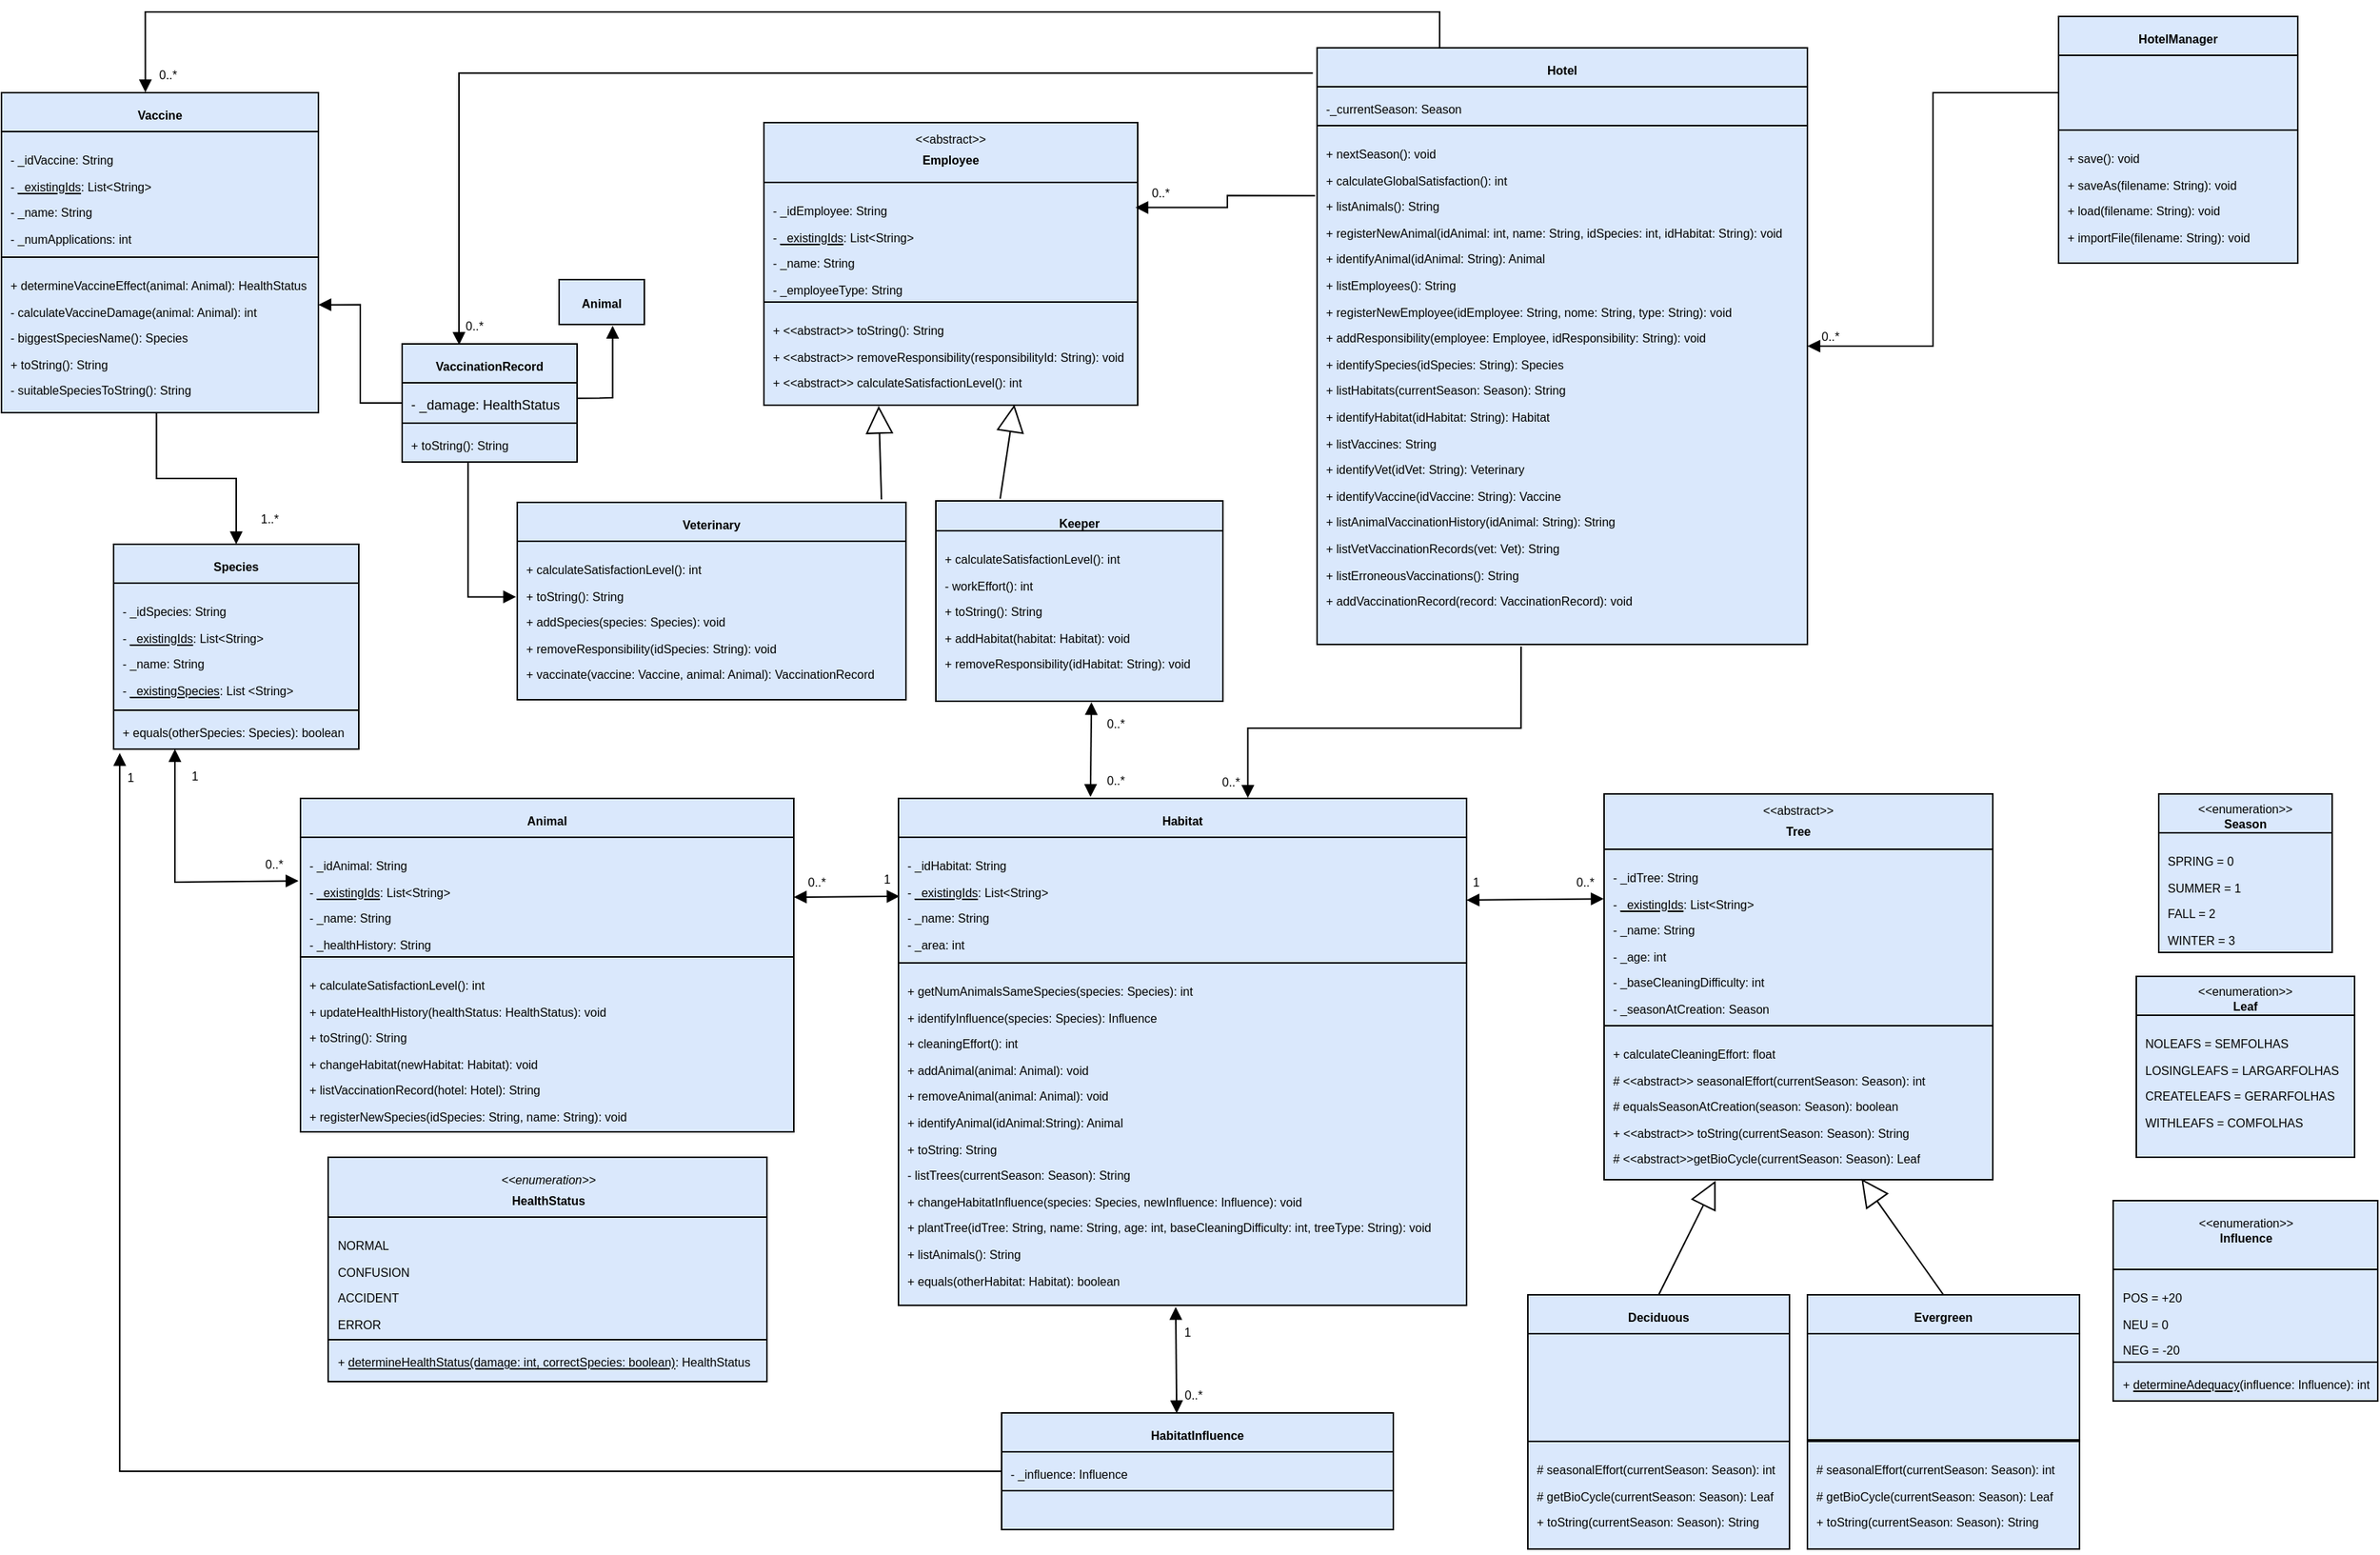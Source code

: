 <mxfile version="24.7.14">
  <diagram name="Página-1" id="v82OkqRPXLxD3jQSN9xI">
    <mxGraphModel dx="609" dy="860" grid="0" gridSize="10" guides="1" tooltips="1" connect="1" arrows="1" fold="1" page="1" pageScale="1" pageWidth="1654" pageHeight="1169" math="0" shadow="0">
      <root>
        <mxCell id="0" />
        <mxCell id="1" parent="0" />
        <mxCell id="BahSj1_r1cL9ZHhUsxGS-1" value="&lt;font style=&quot;font-size: 8px;&quot;&gt;Vaccine&lt;/font&gt;" style="swimlane;fontStyle=1;align=center;verticalAlign=top;childLayout=stackLayout;horizontal=1;startSize=26;horizontalStack=0;resizeParent=1;resizeParentMax=0;resizeLast=0;collapsible=1;marginBottom=0;whiteSpace=wrap;html=1;fillColor=#dae8fc;strokeColor=default;" vertex="1" parent="1">
          <mxGeometry x="30" y="90" width="212" height="214" as="geometry" />
        </mxCell>
        <mxCell id="BahSj1_r1cL9ZHhUsxGS-2" value="&lt;p style=&quot;font-size: 8px;&quot;&gt;&lt;font style=&quot;font-size: 8px;&quot;&gt;- _idVaccine: String&lt;/font&gt;&lt;/p&gt;&lt;p style=&quot;font-size: 8px;&quot;&gt;&lt;font style=&quot;font-size: 8px;&quot;&gt;- &lt;u&gt;_existingIds&lt;/u&gt;: List&amp;lt;String&amp;gt;&lt;/font&gt;&lt;/p&gt;&lt;p style=&quot;font-size: 8px;&quot;&gt;&lt;font style=&quot;font-size: 8px;&quot;&gt;- _name: String&lt;/font&gt;&lt;/p&gt;&lt;p style=&quot;font-size: 8px;&quot;&gt;&lt;font style=&quot;font-size: 8px;&quot;&gt;- _numApplications: int&lt;/font&gt;&lt;/p&gt;" style="text;strokeColor=default;fillColor=#dae8fc;align=left;verticalAlign=top;spacingLeft=4;spacingRight=4;overflow=hidden;rotatable=0;points=[[0,0.5],[1,0.5]];portConstraint=eastwest;whiteSpace=wrap;html=1;" vertex="1" parent="BahSj1_r1cL9ZHhUsxGS-1">
          <mxGeometry y="26" width="212" height="84" as="geometry" />
        </mxCell>
        <mxCell id="BahSj1_r1cL9ZHhUsxGS-4" value="&lt;p style=&quot;font-size: 8px;&quot;&gt;&lt;font style=&quot;font-size: 8px;&quot;&gt;+ determineVaccineEffect(animal: Animal): HealthStatus&lt;/font&gt;&lt;/p&gt;&lt;p style=&quot;font-size: 8px;&quot;&gt;&lt;font style=&quot;font-size: 8px;&quot;&gt;- calculateVaccineDamage(animal: Animal): int&lt;/font&gt;&lt;/p&gt;&lt;p style=&quot;font-size: 8px;&quot;&gt;&lt;font style=&quot;font-size: 8px;&quot;&gt;- biggestSpeciesName(): Species&lt;/font&gt;&lt;/p&gt;&lt;p style=&quot;font-size: 8px;&quot;&gt;&lt;font style=&quot;font-size: 8px;&quot;&gt;+ toString(): String&lt;/font&gt;&lt;/p&gt;&lt;p style=&quot;font-size: 8px;&quot;&gt;&lt;font style=&quot;font-size: 8px;&quot;&gt;- suitableSpeciesToString(): String&lt;/font&gt;&lt;/p&gt;" style="text;strokeColor=default;fillColor=#dae8fc;align=left;verticalAlign=top;spacingLeft=4;spacingRight=4;overflow=hidden;rotatable=0;points=[[0,0.5],[1,0.5]];portConstraint=eastwest;whiteSpace=wrap;html=1;" vertex="1" parent="BahSj1_r1cL9ZHhUsxGS-1">
          <mxGeometry y="110" width="212" height="104" as="geometry" />
        </mxCell>
        <mxCell id="BahSj1_r1cL9ZHhUsxGS-10" value="" style="endArrow=block;endFill=1;html=1;edgeStyle=orthogonalEdgeStyle;align=left;verticalAlign=top;rounded=0;exitX=0.489;exitY=0.997;exitDx=0;exitDy=0;exitPerimeter=0;entryX=0.5;entryY=0;entryDx=0;entryDy=0;" edge="1" parent="1" source="BahSj1_r1cL9ZHhUsxGS-4" target="BahSj1_r1cL9ZHhUsxGS-6">
          <mxGeometry x="-1" relative="1" as="geometry">
            <mxPoint x="150" y="580" as="sourcePoint" />
            <mxPoint x="280" y="610" as="targetPoint" />
            <mxPoint as="offset" />
          </mxGeometry>
        </mxCell>
        <mxCell id="BahSj1_r1cL9ZHhUsxGS-13" value="&lt;font style=&quot;font-size: 8px;&quot;&gt;VaccinationRecord&lt;/font&gt;" style="swimlane;fontStyle=1;align=center;verticalAlign=top;childLayout=stackLayout;horizontal=1;startSize=26;horizontalStack=0;resizeParent=1;resizeParentMax=0;resizeLast=0;collapsible=1;marginBottom=0;whiteSpace=wrap;html=1;fillColor=#dae8fc;strokeColor=#000000;" vertex="1" parent="1">
          <mxGeometry x="298" y="258" width="117" height="79" as="geometry" />
        </mxCell>
        <mxCell id="BahSj1_r1cL9ZHhUsxGS-14" value="&lt;font style=&quot;font-size: 9px;&quot;&gt;- _damage: HealthStatus&lt;/font&gt;" style="text;strokeColor=default;fillColor=#dae8fc;align=left;verticalAlign=top;spacingLeft=4;spacingRight=4;overflow=hidden;rotatable=0;points=[[0,0.5],[1,0.5]];portConstraint=eastwest;whiteSpace=wrap;html=1;" vertex="1" parent="BahSj1_r1cL9ZHhUsxGS-13">
          <mxGeometry y="26" width="117" height="27" as="geometry" />
        </mxCell>
        <mxCell id="BahSj1_r1cL9ZHhUsxGS-16" value="&lt;font style=&quot;font-size: 8px;&quot;&gt;+ toString(): String&lt;/font&gt;" style="text;strokeColor=default;fillColor=#dae8fc;align=left;verticalAlign=top;spacingLeft=4;spacingRight=4;overflow=hidden;rotatable=0;points=[[0,0.5],[1,0.5]];portConstraint=eastwest;whiteSpace=wrap;html=1;" vertex="1" parent="BahSj1_r1cL9ZHhUsxGS-13">
          <mxGeometry y="53" width="117" height="26" as="geometry" />
        </mxCell>
        <mxCell id="BahSj1_r1cL9ZHhUsxGS-19" value="" style="endArrow=block;endFill=1;html=1;edgeStyle=orthogonalEdgeStyle;align=left;verticalAlign=top;rounded=0;exitX=0;exitY=0.5;exitDx=0;exitDy=0;entryX=1;entryY=0.306;entryDx=0;entryDy=0;entryPerimeter=0;" edge="1" parent="1" source="BahSj1_r1cL9ZHhUsxGS-14" target="BahSj1_r1cL9ZHhUsxGS-4">
          <mxGeometry x="-1" relative="1" as="geometry">
            <mxPoint x="290" y="490" as="sourcePoint" />
            <mxPoint x="450" y="490" as="targetPoint" />
          </mxGeometry>
        </mxCell>
        <mxCell id="BahSj1_r1cL9ZHhUsxGS-21" value="&lt;b&gt;&lt;font style=&quot;font-size: 8px;&quot;&gt;Animal&lt;/font&gt;&lt;/b&gt;" style="html=1;whiteSpace=wrap;fillColor=#dae8fc;strokeColor=default;" vertex="1" parent="1">
          <mxGeometry x="403" y="215" width="57" height="30" as="geometry" />
        </mxCell>
        <mxCell id="BahSj1_r1cL9ZHhUsxGS-22" value="" style="endArrow=block;endFill=1;html=1;edgeStyle=orthogonalEdgeStyle;align=left;verticalAlign=top;rounded=0;entryX=0.628;entryY=1.028;entryDx=0;entryDy=0;entryPerimeter=0;exitX=1.003;exitY=0.383;exitDx=0;exitDy=0;exitPerimeter=0;" edge="1" parent="1" source="BahSj1_r1cL9ZHhUsxGS-14" target="BahSj1_r1cL9ZHhUsxGS-21">
          <mxGeometry x="-1" relative="1" as="geometry">
            <mxPoint x="430" y="294" as="sourcePoint" />
            <mxPoint x="710" y="500" as="targetPoint" />
            <Array as="points">
              <mxPoint x="430" y="294" />
              <mxPoint x="507" y="294" />
            </Array>
          </mxGeometry>
        </mxCell>
        <mxCell id="BahSj1_r1cL9ZHhUsxGS-25" value="&lt;font style=&quot;font-size: 8px;&quot;&gt;Veterinary&lt;/font&gt;" style="swimlane;fontStyle=1;align=center;verticalAlign=top;childLayout=stackLayout;horizontal=1;startSize=26;horizontalStack=0;resizeParent=1;resizeParentMax=0;resizeLast=0;collapsible=1;marginBottom=0;whiteSpace=wrap;html=1;fillColor=#dae8fc;strokeColor=default;" vertex="1" parent="1">
          <mxGeometry x="375" y="364" width="260" height="132" as="geometry" />
        </mxCell>
        <mxCell id="BahSj1_r1cL9ZHhUsxGS-28" value="&lt;p style=&quot;font-size: 8px;&quot;&gt;&lt;font style=&quot;font-size: 8px;&quot;&gt;+ calculateSatisfactionLevel(): int&lt;/font&gt;&lt;/p&gt;&lt;p style=&quot;font-size: 8px;&quot;&gt;&lt;font style=&quot;font-size: 8px;&quot;&gt;+ toString(): String&lt;/font&gt;&lt;/p&gt;&lt;p style=&quot;font-size: 8px;&quot;&gt;&lt;font style=&quot;font-size: 8px;&quot;&gt;+ addSpecies(species: Species): void&lt;/font&gt;&lt;/p&gt;&lt;p style=&quot;font-size: 8px;&quot;&gt;&lt;font style=&quot;font-size: 8px;&quot;&gt;+ removeResponsibility(idSpecies: String): void&lt;/font&gt;&lt;/p&gt;&lt;p style=&quot;font-size: 8px;&quot;&gt;&lt;font style=&quot;font-size: 8px;&quot;&gt;+ vaccinate(vaccine: Vaccine, animal: Animal): VaccinationRecord&lt;/font&gt;&lt;/p&gt;" style="text;strokeColor=default;fillColor=#dae8fc;align=left;verticalAlign=top;spacingLeft=4;spacingRight=4;overflow=hidden;rotatable=0;points=[[0,0.5],[1,0.5]];portConstraint=eastwest;whiteSpace=wrap;html=1;" vertex="1" parent="BahSj1_r1cL9ZHhUsxGS-25">
          <mxGeometry y="26" width="260" height="106" as="geometry" />
        </mxCell>
        <mxCell id="BahSj1_r1cL9ZHhUsxGS-30" value="" style="endArrow=block;endFill=1;html=1;edgeStyle=orthogonalEdgeStyle;align=left;verticalAlign=top;rounded=0;entryX=-0.003;entryY=0.351;entryDx=0;entryDy=0;entryPerimeter=0;exitX=0.377;exitY=1.01;exitDx=0;exitDy=0;exitPerimeter=0;" edge="1" parent="1" source="BahSj1_r1cL9ZHhUsxGS-16" target="BahSj1_r1cL9ZHhUsxGS-28">
          <mxGeometry x="-1" relative="1" as="geometry">
            <mxPoint x="370" y="544.75" as="sourcePoint" />
            <mxPoint x="530" y="544.75" as="targetPoint" />
          </mxGeometry>
        </mxCell>
        <mxCell id="BahSj1_r1cL9ZHhUsxGS-32" value="&lt;font style=&quot;font-size: 8px;&quot;&gt;Keeper&lt;/font&gt;" style="swimlane;fontStyle=1;align=center;verticalAlign=top;childLayout=stackLayout;horizontal=1;startSize=20;horizontalStack=0;resizeParent=1;resizeParentMax=0;resizeLast=0;collapsible=1;marginBottom=0;whiteSpace=wrap;html=1;fillColor=#dae8fc;strokeColor=default;" vertex="1" parent="1">
          <mxGeometry x="655" y="363" width="192" height="134" as="geometry">
            <mxRectangle x="805" y="359" width="61" height="26" as="alternateBounds" />
          </mxGeometry>
        </mxCell>
        <mxCell id="BahSj1_r1cL9ZHhUsxGS-35" value="&lt;p style=&quot;font-size: 8px;&quot;&gt;&lt;font style=&quot;font-size: 8px;&quot;&gt;+ calculateSatisfactionLevel(): int&lt;/font&gt;&lt;/p&gt;&lt;p style=&quot;font-size: 8px;&quot;&gt;&lt;font style=&quot;font-size: 8px;&quot;&gt;- workEffort(): int&lt;/font&gt;&lt;/p&gt;&lt;p style=&quot;font-size: 8px;&quot;&gt;&lt;font style=&quot;font-size: 8px;&quot;&gt;+ toString(): String&lt;/font&gt;&lt;/p&gt;&lt;p style=&quot;font-size: 8px;&quot;&gt;&lt;font style=&quot;font-size: 8px;&quot;&gt;+ addHabitat(habitat: Habitat): void&lt;/font&gt;&lt;/p&gt;&lt;p style=&quot;font-size: 8px;&quot;&gt;&lt;font style=&quot;font-size: 8px;&quot;&gt;+ removeResponsibility(idHabitat: String): void&lt;/font&gt;&lt;/p&gt;" style="text;strokeColor=default;fillColor=#dae8fc;align=left;verticalAlign=top;spacingLeft=4;spacingRight=4;overflow=hidden;rotatable=0;points=[[0,0.5],[1,0.5]];portConstraint=eastwest;whiteSpace=wrap;html=1;" vertex="1" parent="BahSj1_r1cL9ZHhUsxGS-32">
          <mxGeometry y="20" width="192" height="114" as="geometry" />
        </mxCell>
        <mxCell id="BahSj1_r1cL9ZHhUsxGS-36" value="&lt;div style=&quot;font-size: 8px;&quot;&gt;&lt;span style=&quot;font-weight: normal;&quot;&gt;&lt;font style=&quot;font-size: 8px;&quot;&gt;&amp;lt;&amp;lt;abstract&amp;gt;&amp;gt;&lt;/font&gt;&lt;/span&gt;&lt;/div&gt;&lt;font style=&quot;font-size: 8px;&quot;&gt;Employee&lt;/font&gt;" style="swimlane;fontStyle=1;align=center;verticalAlign=top;childLayout=stackLayout;horizontal=1;startSize=40;horizontalStack=0;resizeParent=1;resizeParentMax=0;resizeLast=0;collapsible=1;marginBottom=0;whiteSpace=wrap;html=1;fillColor=#dae8fc;strokeColor=default;" vertex="1" parent="1">
          <mxGeometry x="540" y="110" width="250" height="189" as="geometry">
            <mxRectangle x="827" y="110" width="110" height="40" as="alternateBounds" />
          </mxGeometry>
        </mxCell>
        <mxCell id="BahSj1_r1cL9ZHhUsxGS-37" value="&lt;p style=&quot;font-size: 8px;&quot;&gt;&lt;font style=&quot;font-size: 8px;&quot;&gt;- _idEmployee: String&lt;/font&gt;&lt;/p&gt;&lt;p style=&quot;font-size: 8px;&quot;&gt;&lt;font style=&quot;font-size: 8px;&quot;&gt;- &lt;u&gt;_existin﻿gIds&lt;/u&gt;: List&amp;lt;String&amp;gt;&lt;/font&gt;&lt;/p&gt;&lt;p style=&quot;font-size: 8px;&quot;&gt;&lt;font style=&quot;font-size: 8px;&quot;&gt;- _name: String&lt;/font&gt;&lt;/p&gt;&lt;p style=&quot;font-size: 8px;&quot;&gt;&lt;font style=&quot;font-size: 8px;&quot;&gt;- _employeeType: String&lt;/font&gt;&lt;/p&gt;" style="text;strokeColor=default;fillColor=#dae8fc;align=left;verticalAlign=top;spacingLeft=4;spacingRight=4;overflow=hidden;rotatable=0;points=[[0,0.5],[1,0.5]];portConstraint=eastwest;whiteSpace=wrap;html=1;" vertex="1" parent="BahSj1_r1cL9ZHhUsxGS-36">
          <mxGeometry y="40" width="250" height="80" as="geometry" />
        </mxCell>
        <mxCell id="BahSj1_r1cL9ZHhUsxGS-39" value="&lt;p style=&quot;font-size: 8px;&quot;&gt;&lt;font style=&quot;font-size: 8px;&quot;&gt;+ &amp;lt;&amp;lt;abstract&amp;gt;&amp;gt; toString(): String&lt;/font&gt;&lt;/p&gt;&lt;p style=&quot;font-size: 8px;&quot;&gt;&lt;font style=&quot;font-size: 8px;&quot;&gt;+ &amp;lt;&amp;lt;abstract&amp;gt;&amp;gt; removeResponsibility(responsibilityId: String): void&lt;/font&gt;&lt;/p&gt;&lt;p style=&quot;font-size: 8px;&quot;&gt;&lt;font style=&quot;font-size: 8px;&quot;&gt;+ &amp;lt;&amp;lt;abstract&amp;gt;&amp;gt; calculateSatisfactionLevel(): int&lt;/font&gt;&lt;/p&gt;" style="text;strokeColor=default;fillColor=#dae8fc;align=left;verticalAlign=top;spacingLeft=4;spacingRight=4;overflow=hidden;rotatable=0;points=[[0,0.5],[1,0.5]];portConstraint=eastwest;whiteSpace=wrap;html=1;" vertex="1" parent="BahSj1_r1cL9ZHhUsxGS-36">
          <mxGeometry y="120" width="250" height="69" as="geometry" />
        </mxCell>
        <mxCell id="BahSj1_r1cL9ZHhUsxGS-41" value="" style="endArrow=block;endSize=16;endFill=0;html=1;rounded=0;entryX=0.307;entryY=1.008;entryDx=0;entryDy=0;entryPerimeter=0;exitX=0.937;exitY=-0.015;exitDx=0;exitDy=0;exitPerimeter=0;" edge="1" parent="1" source="BahSj1_r1cL9ZHhUsxGS-25" target="BahSj1_r1cL9ZHhUsxGS-39">
          <mxGeometry width="160" relative="1" as="geometry">
            <mxPoint x="660" y="420" as="sourcePoint" />
            <mxPoint x="820" y="420" as="targetPoint" />
          </mxGeometry>
        </mxCell>
        <mxCell id="BahSj1_r1cL9ZHhUsxGS-43" value="" style="endArrow=block;endSize=16;endFill=0;html=1;rounded=0;entryX=0.67;entryY=0.994;entryDx=0;entryDy=0;entryPerimeter=0;exitX=0.224;exitY=-0.011;exitDx=0;exitDy=0;exitPerimeter=0;" edge="1" parent="1" source="BahSj1_r1cL9ZHhUsxGS-32" target="BahSj1_r1cL9ZHhUsxGS-39">
          <mxGeometry width="160" relative="1" as="geometry">
            <mxPoint x="890" y="420" as="sourcePoint" />
            <mxPoint x="1050" y="420" as="targetPoint" />
            <Array as="points" />
          </mxGeometry>
        </mxCell>
        <mxCell id="BahSj1_r1cL9ZHhUsxGS-44" value="&lt;font style=&quot;font-size: 8px;&quot;&gt;Animal&lt;/font&gt;" style="swimlane;fontStyle=1;align=center;verticalAlign=top;childLayout=stackLayout;horizontal=1;startSize=26;horizontalStack=0;resizeParent=1;resizeParentMax=0;resizeLast=0;collapsible=1;marginBottom=0;whiteSpace=wrap;html=1;fillColor=#dae8fc;strokeColor=#000000;" vertex="1" parent="1">
          <mxGeometry x="230" y="562" width="330" height="223" as="geometry" />
        </mxCell>
        <mxCell id="BahSj1_r1cL9ZHhUsxGS-45" value="&lt;p style=&quot;font-size: 8px;&quot;&gt;&lt;font style=&quot;font-size: 8px;&quot;&gt;- _idAnimal: String&lt;/font&gt;&lt;/p&gt;&lt;p style=&quot;font-size: 8px;&quot;&gt;&lt;font style=&quot;font-size: 8px;&quot;&gt;- &lt;u&gt;_existingIds&lt;/u&gt;: List&amp;lt;String&amp;gt;&lt;/font&gt;&lt;/p&gt;&lt;p style=&quot;font-size: 8px;&quot;&gt;&lt;font style=&quot;font-size: 8px;&quot;&gt;- _name: String&lt;/font&gt;&lt;/p&gt;&lt;p style=&quot;font-size: 8px;&quot;&gt;&lt;font style=&quot;font-size: 8px;&quot;&gt;- _healthHistory: String&lt;/font&gt;&lt;/p&gt;" style="text;strokeColor=default;fillColor=#dae8fc;align=left;verticalAlign=top;spacingLeft=4;spacingRight=4;overflow=hidden;rotatable=0;points=[[0,0.5],[1,0.5]];portConstraint=eastwest;whiteSpace=wrap;html=1;" vertex="1" parent="BahSj1_r1cL9ZHhUsxGS-44">
          <mxGeometry y="26" width="330" height="80" as="geometry" />
        </mxCell>
        <mxCell id="BahSj1_r1cL9ZHhUsxGS-47" value="&lt;p style=&quot;font-size: 8px;&quot;&gt;&lt;font style=&quot;font-size: 8px;&quot;&gt;+ calculateSatisfactionLevel(): int&lt;/font&gt;&lt;/p&gt;&lt;p style=&quot;font-size: 8px;&quot;&gt;&lt;font style=&quot;font-size: 8px;&quot;&gt;+ updateHealthHistory(healthStatus: HealthStatus): void&lt;/font&gt;&lt;/p&gt;&lt;p style=&quot;font-size: 8px;&quot;&gt;&lt;font style=&quot;font-size: 8px;&quot;&gt;+ toString(): String&lt;/font&gt;&lt;/p&gt;&lt;p style=&quot;font-size: 8px;&quot;&gt;&lt;font style=&quot;font-size: 8px;&quot;&gt;+ changeHabitat(newHabitat: Habitat): void&lt;/font&gt;&lt;/p&gt;&lt;p style=&quot;font-size: 8px;&quot;&gt;&lt;font style=&quot;font-size: 8px;&quot;&gt;+ listVaccinationRecord(hotel: Hotel): String&lt;/font&gt;&lt;/p&gt;&lt;p style=&quot;font-size: 8px;&quot;&gt;&lt;font style=&quot;font-size: 8px;&quot;&gt;+ registerNewSpecies(idSpecies: String, name: String): void&lt;/font&gt;&lt;/p&gt;" style="text;strokeColor=default;fillColor=#dae8fc;align=left;verticalAlign=top;spacingLeft=4;spacingRight=4;overflow=hidden;rotatable=0;points=[[0,0.5],[1,0.5]];portConstraint=eastwest;whiteSpace=wrap;html=1;" vertex="1" parent="BahSj1_r1cL9ZHhUsxGS-44">
          <mxGeometry y="106" width="330" height="117" as="geometry" />
        </mxCell>
        <mxCell id="BahSj1_r1cL9ZHhUsxGS-48" value="&lt;font style=&quot;font-size: 8px;&quot;&gt;Habitat&lt;/font&gt;" style="swimlane;fontStyle=1;align=center;verticalAlign=top;childLayout=stackLayout;horizontal=1;startSize=26;horizontalStack=0;resizeParent=1;resizeParentMax=0;resizeLast=0;collapsible=1;marginBottom=0;whiteSpace=wrap;html=1;fillColor=#dae8fc;strokeColor=default;" vertex="1" parent="1">
          <mxGeometry x="630" y="562" width="380" height="339" as="geometry" />
        </mxCell>
        <mxCell id="BahSj1_r1cL9ZHhUsxGS-49" value="&lt;p style=&quot;font-size: 8px;&quot;&gt;&lt;font style=&quot;font-size: 8px;&quot;&gt;- _idHabitat: String&lt;/font&gt;&lt;/p&gt;&lt;p style=&quot;font-size: 8px;&quot;&gt;&lt;font style=&quot;font-size: 8px;&quot;&gt;- &lt;u&gt;_existingIds&lt;/u&gt;: List&amp;lt;String&amp;gt;&lt;/font&gt;&lt;/p&gt;&lt;p style=&quot;font-size: 8px;&quot;&gt;&lt;font style=&quot;font-size: 8px;&quot;&gt;- _name: String&lt;/font&gt;&lt;/p&gt;&lt;p style=&quot;font-size: 8px;&quot;&gt;&lt;font style=&quot;font-size: 8px;&quot;&gt;- _area: int&lt;/font&gt;&lt;/p&gt;" style="text;strokeColor=default;fillColor=#dae8fc;align=left;verticalAlign=top;spacingLeft=4;spacingRight=4;overflow=hidden;rotatable=0;points=[[0,0.5],[1,0.5]];portConstraint=eastwest;whiteSpace=wrap;html=1;" vertex="1" parent="BahSj1_r1cL9ZHhUsxGS-48">
          <mxGeometry y="26" width="380" height="84" as="geometry" />
        </mxCell>
        <mxCell id="BahSj1_r1cL9ZHhUsxGS-51" value="&lt;p style=&quot;font-size: 8px;&quot;&gt;&lt;font style=&quot;font-size: 8px;&quot;&gt;+ getNumAnimalsSameSpecies(species: Species): int&lt;/font&gt;&lt;/p&gt;&lt;p style=&quot;font-size: 8px;&quot;&gt;&lt;font style=&quot;font-size: 8px;&quot;&gt;+ identifyInfluence(species: Species): Influence&lt;/font&gt;&lt;/p&gt;&lt;p style=&quot;font-size: 8px;&quot;&gt;&lt;font style=&quot;font-size: 8px;&quot;&gt;+ cleaningEffort(): int&lt;/font&gt;&lt;/p&gt;&lt;p style=&quot;font-size: 8px;&quot;&gt;&lt;font style=&quot;font-size: 8px;&quot;&gt;+ addAnimal(animal: Animal): void&lt;/font&gt;&lt;/p&gt;&lt;p style=&quot;font-size: 8px;&quot;&gt;&lt;font style=&quot;font-size: 8px;&quot;&gt;+ removeAnimal(animal: Animal): void&lt;/font&gt;&lt;/p&gt;&lt;p style=&quot;font-size: 8px;&quot;&gt;&lt;font style=&quot;font-size: 8px;&quot;&gt;+ identifyAnimal(idAnimal:String): Animal&lt;/font&gt;&lt;/p&gt;&lt;p style=&quot;font-size: 8px;&quot;&gt;&lt;font style=&quot;font-size: 8px;&quot;&gt;+ toString: String&lt;/font&gt;&lt;/p&gt;&lt;p style=&quot;font-size: 8px;&quot;&gt;&lt;font style=&quot;font-size: 8px;&quot;&gt;- listTrees(currentSeason: Season): String&lt;/font&gt;&lt;/p&gt;&lt;p style=&quot;font-size: 8px;&quot;&gt;&lt;font style=&quot;font-size: 8px;&quot;&gt;+ changeHabitatInfluence(species: Species, newInfluence: Influence): void&lt;/font&gt;&lt;/p&gt;&lt;p style=&quot;font-size: 8px;&quot;&gt;&lt;font style=&quot;font-size: 8px;&quot;&gt;+ plantTree(idTree: String, name: String, age: int, baseCleaningDifficulty: int, treeType: String): void&lt;/font&gt;&lt;/p&gt;&lt;p style=&quot;font-size: 8px;&quot;&gt;&lt;font style=&quot;font-size: 8px;&quot;&gt;+ listAnimals(): String&lt;/font&gt;&lt;/p&gt;&lt;p style=&quot;font-size: 8px;&quot;&gt;&lt;font style=&quot;font-size: 8px;&quot;&gt;+ equals(otherHabitat: Habitat): boolean&lt;/font&gt;&lt;/p&gt;" style="text;strokeColor=default;fillColor=#dae8fc;align=left;verticalAlign=top;spacingLeft=4;spacingRight=4;overflow=hidden;rotatable=0;points=[[0,0.5],[1,0.5]];portConstraint=eastwest;whiteSpace=wrap;html=1;" vertex="1" parent="BahSj1_r1cL9ZHhUsxGS-48">
          <mxGeometry y="110" width="380" height="229" as="geometry" />
        </mxCell>
        <mxCell id="BahSj1_r1cL9ZHhUsxGS-58" value="&lt;font style=&quot;font-size: 8px;&quot;&gt;&lt;span style=&quot;font-weight: normal;&quot;&gt;&lt;em&gt;&amp;lt;&amp;lt;enumeration&amp;gt;&amp;gt;&lt;/em&gt;&lt;em style=&quot;&quot;&gt;&lt;br class=&quot;softbreak&quot;&gt;&lt;/em&gt;&lt;/span&gt;HealthStatus&lt;/font&gt;" style="swimlane;fontStyle=1;align=center;verticalAlign=top;childLayout=stackLayout;horizontal=1;startSize=40;horizontalStack=0;resizeParent=1;resizeParentMax=0;resizeLast=0;collapsible=1;marginBottom=0;whiteSpace=wrap;html=1;fillColor=#dae8fc;strokeColor=default;" vertex="1" parent="1">
          <mxGeometry x="248.5" y="802" width="293.5" height="150" as="geometry" />
        </mxCell>
        <mxCell id="BahSj1_r1cL9ZHhUsxGS-59" value="&lt;p style=&quot;font-size: 8px;&quot;&gt;&lt;font style=&quot;font-size: 8px;&quot;&gt;NORMAL&lt;/font&gt;&lt;/p&gt;&lt;p style=&quot;font-size: 8px;&quot;&gt;&lt;span style=&quot;background-color: initial;&quot;&gt;&lt;font style=&quot;font-size: 8px;&quot;&gt;CONFUSION&lt;/font&gt;&lt;/span&gt;&lt;/p&gt;&lt;p style=&quot;font-size: 8px;&quot;&gt;&lt;font style=&quot;font-size: 8px;&quot;&gt;ACCIDENT&lt;/font&gt;&lt;/p&gt;&lt;p style=&quot;font-size: 8px;&quot;&gt;&lt;font style=&quot;font-size: 8px;&quot;&gt;ERROR&lt;/font&gt;&lt;/p&gt;" style="text;strokeColor=default;fillColor=#dae8fc;align=left;verticalAlign=top;spacingLeft=4;spacingRight=4;overflow=hidden;rotatable=0;points=[[0,0.5],[1,0.5]];portConstraint=eastwest;whiteSpace=wrap;html=1;" vertex="1" parent="BahSj1_r1cL9ZHhUsxGS-58">
          <mxGeometry y="40" width="293.5" height="82" as="geometry" />
        </mxCell>
        <mxCell id="BahSj1_r1cL9ZHhUsxGS-61" value="&lt;font style=&quot;font-size: 8px;&quot;&gt;+ &lt;u&gt;determineHealthStatus(damage: int, correctSpecies: boolean)&lt;/u&gt;: HealthStatus&lt;/font&gt;" style="text;strokeColor=default;fillColor=#dae8fc;align=left;verticalAlign=top;spacingLeft=4;spacingRight=4;overflow=hidden;rotatable=0;points=[[0,0.5],[1,0.5]];portConstraint=eastwest;whiteSpace=wrap;html=1;" vertex="1" parent="BahSj1_r1cL9ZHhUsxGS-58">
          <mxGeometry y="122" width="293.5" height="28" as="geometry" />
        </mxCell>
        <mxCell id="BahSj1_r1cL9ZHhUsxGS-62" value="" style="group;" vertex="1" connectable="0" parent="1">
          <mxGeometry x="105" y="361" width="164" height="176" as="geometry" />
        </mxCell>
        <mxCell id="BahSj1_r1cL9ZHhUsxGS-6" value="&lt;font style=&quot;font-size: 8px;&quot;&gt;Species&lt;/font&gt;" style="swimlane;fontStyle=1;align=center;verticalAlign=top;childLayout=stackLayout;horizontal=1;startSize=26;horizontalStack=0;resizeParent=1;resizeParentMax=0;resizeLast=0;collapsible=1;marginBottom=0;whiteSpace=wrap;html=1;fillColor=#dae8fc;strokeColor=default;" vertex="1" parent="BahSj1_r1cL9ZHhUsxGS-62">
          <mxGeometry y="31" width="164" height="137" as="geometry" />
        </mxCell>
        <mxCell id="BahSj1_r1cL9ZHhUsxGS-7" value="&lt;p style=&quot;font-size: 8px;&quot;&gt;&lt;font style=&quot;font-size: 8px;&quot;&gt;- _idSpecies: String&lt;/font&gt;&lt;/p&gt;&lt;p style=&quot;font-size: 8px;&quot;&gt;&lt;font style=&quot;font-size: 8px;&quot;&gt;- &lt;u&gt;_existingIds&lt;/u&gt;: List&amp;lt;String&amp;gt;&lt;/font&gt;&lt;/p&gt;&lt;p style=&quot;font-size: 8px;&quot;&gt;&lt;font style=&quot;font-size: 8px;&quot;&gt;- _name: String&lt;/font&gt;&lt;/p&gt;&lt;p style=&quot;font-size: 8px;&quot;&gt;&lt;font style=&quot;font-size: 8px;&quot;&gt;- &lt;u&gt;_existingSpecies&lt;/u&gt;: List &amp;lt;String&amp;gt;&lt;/font&gt;&lt;/p&gt;" style="text;strokeColor=default;fillColor=#dae8fc;align=left;verticalAlign=top;spacingLeft=4;spacingRight=4;overflow=hidden;rotatable=0;points=[[0,0.5],[1,0.5]];portConstraint=eastwest;whiteSpace=wrap;html=1;" vertex="1" parent="BahSj1_r1cL9ZHhUsxGS-6">
          <mxGeometry y="26" width="164" height="85" as="geometry" />
        </mxCell>
        <mxCell id="BahSj1_r1cL9ZHhUsxGS-9" value="&lt;font style=&quot;font-size: 8px;&quot;&gt;+ equals(otherSpecies: Species): boolean&lt;/font&gt;" style="text;strokeColor=default;fillColor=#dae8fc;align=left;verticalAlign=top;spacingLeft=4;spacingRight=4;overflow=hidden;rotatable=0;points=[[0,0.5],[1,0.5]];portConstraint=eastwest;whiteSpace=wrap;html=1;" vertex="1" parent="BahSj1_r1cL9ZHhUsxGS-6">
          <mxGeometry y="111" width="164" height="26" as="geometry" />
        </mxCell>
        <mxCell id="BahSj1_r1cL9ZHhUsxGS-12" value="&lt;font style=&quot;font-size: 8px;&quot;&gt;1..*&lt;/font&gt;" style="text;html=1;align=center;verticalAlign=middle;resizable=0;points=[];autosize=1;strokeColor=none;fillColor=none;" vertex="1" parent="BahSj1_r1cL9ZHhUsxGS-62">
          <mxGeometry x="89" width="30" height="26" as="geometry" />
        </mxCell>
        <mxCell id="BahSj1_r1cL9ZHhUsxGS-63" value="" style="endArrow=block;startArrow=block;endFill=1;startFill=1;html=1;rounded=0;exitX=1;exitY=0.5;exitDx=0;exitDy=0;entryX=0.002;entryY=0.47;entryDx=0;entryDy=0;entryPerimeter=0;" edge="1" parent="1" source="BahSj1_r1cL9ZHhUsxGS-45" target="BahSj1_r1cL9ZHhUsxGS-49">
          <mxGeometry width="160" relative="1" as="geometry">
            <mxPoint x="560" y="657" as="sourcePoint" />
            <mxPoint x="720" y="657" as="targetPoint" />
          </mxGeometry>
        </mxCell>
        <mxCell id="BahSj1_r1cL9ZHhUsxGS-64" value="&lt;font style=&quot;font-size: 8px;&quot;&gt;1&lt;/font&gt;" style="text;html=1;align=center;verticalAlign=middle;resizable=0;points=[];autosize=1;strokeColor=none;fillColor=none;" vertex="1" parent="1">
          <mxGeometry x="611" y="602" width="22" height="26" as="geometry" />
        </mxCell>
        <mxCell id="BahSj1_r1cL9ZHhUsxGS-65" value="&lt;font style=&quot;font-size: 8px;&quot;&gt;0..*&lt;/font&gt;" style="text;html=1;align=center;verticalAlign=middle;resizable=0;points=[];autosize=1;strokeColor=none;fillColor=none;" vertex="1" parent="1">
          <mxGeometry x="560" y="604" width="30" height="26" as="geometry" />
        </mxCell>
        <mxCell id="BahSj1_r1cL9ZHhUsxGS-66" value="" style="endArrow=block;startArrow=block;endFill=1;startFill=1;html=1;rounded=0;entryX=0.542;entryY=1.005;entryDx=0;entryDy=0;entryPerimeter=0;exitX=0.338;exitY=-0.003;exitDx=0;exitDy=0;exitPerimeter=0;" edge="1" parent="1" source="BahSj1_r1cL9ZHhUsxGS-48" target="BahSj1_r1cL9ZHhUsxGS-35">
          <mxGeometry width="160" relative="1" as="geometry">
            <mxPoint x="655" y="541" as="sourcePoint" />
            <mxPoint x="815" y="541" as="targetPoint" />
          </mxGeometry>
        </mxCell>
        <mxCell id="BahSj1_r1cL9ZHhUsxGS-67" value="&lt;font style=&quot;font-size: 8px;&quot;&gt;0..*&lt;/font&gt;" style="text;html=1;align=center;verticalAlign=middle;resizable=0;points=[];autosize=1;strokeColor=none;fillColor=none;" vertex="1" parent="1">
          <mxGeometry x="760" y="536" width="30" height="26" as="geometry" />
        </mxCell>
        <mxCell id="BahSj1_r1cL9ZHhUsxGS-68" value="&lt;font style=&quot;font-size: 8px;&quot;&gt;0..*&lt;/font&gt;" style="text;html=1;align=center;verticalAlign=middle;resizable=0;points=[];autosize=1;strokeColor=none;fillColor=none;" vertex="1" parent="1">
          <mxGeometry x="760" y="498" width="30" height="26" as="geometry" />
        </mxCell>
        <mxCell id="BahSj1_r1cL9ZHhUsxGS-69" value="" style="endArrow=block;startArrow=block;endFill=1;startFill=1;html=1;rounded=0;entryX=-0.004;entryY=0.364;entryDx=0;entryDy=0;entryPerimeter=0;exitX=0.25;exitY=1;exitDx=0;exitDy=0;" edge="1" parent="1" source="BahSj1_r1cL9ZHhUsxGS-6" target="BahSj1_r1cL9ZHhUsxGS-45">
          <mxGeometry width="160" relative="1" as="geometry">
            <mxPoint x="98" y="557" as="sourcePoint" />
            <mxPoint x="258" y="557" as="targetPoint" />
            <Array as="points">
              <mxPoint x="146" y="618" />
            </Array>
          </mxGeometry>
        </mxCell>
        <mxCell id="BahSj1_r1cL9ZHhUsxGS-70" value="&lt;font style=&quot;font-size: 8px;&quot;&gt;1&lt;/font&gt;" style="text;html=1;align=center;verticalAlign=middle;resizable=0;points=[];autosize=1;strokeColor=none;fillColor=none;" vertex="1" parent="1">
          <mxGeometry x="148" y="533" width="22" height="26" as="geometry" />
        </mxCell>
        <mxCell id="BahSj1_r1cL9ZHhUsxGS-71" value="&lt;font style=&quot;font-size: 8px;&quot;&gt;0..*&lt;/font&gt;" style="text;html=1;align=center;verticalAlign=middle;resizable=0;points=[];autosize=1;strokeColor=none;fillColor=none;" vertex="1" parent="1">
          <mxGeometry x="197" y="592" width="30" height="26" as="geometry" />
        </mxCell>
        <mxCell id="BahSj1_r1cL9ZHhUsxGS-77" value="" style="endArrow=block;startArrow=block;endFill=1;startFill=1;html=1;rounded=0;exitX=0.488;exitY=1.005;exitDx=0;exitDy=0;exitPerimeter=0;entryX=0.447;entryY=0.004;entryDx=0;entryDy=0;entryPerimeter=0;" edge="1" parent="1" source="BahSj1_r1cL9ZHhUsxGS-51" target="BahSj1_r1cL9ZHhUsxGS-73">
          <mxGeometry width="160" relative="1" as="geometry">
            <mxPoint x="756" y="928" as="sourcePoint" />
            <mxPoint x="916" y="928" as="targetPoint" />
          </mxGeometry>
        </mxCell>
        <mxCell id="BahSj1_r1cL9ZHhUsxGS-78" value="&lt;font style=&quot;font-size: 8px;&quot;&gt;0..*&lt;/font&gt;" style="text;html=1;align=center;verticalAlign=middle;resizable=0;points=[];autosize=1;strokeColor=none;fillColor=none;" vertex="1" parent="1">
          <mxGeometry x="812" y="947" width="30" height="26" as="geometry" />
        </mxCell>
        <mxCell id="BahSj1_r1cL9ZHhUsxGS-79" value="&lt;font style=&quot;font-size: 8px;&quot;&gt;1&lt;/font&gt;" style="text;html=1;align=center;verticalAlign=middle;resizable=0;points=[];autosize=1;strokeColor=none;fillColor=none;" vertex="1" parent="1">
          <mxGeometry x="812" y="905" width="22" height="26" as="geometry" />
        </mxCell>
        <mxCell id="BahSj1_r1cL9ZHhUsxGS-80" value="" style="endArrow=block;endFill=1;html=1;edgeStyle=orthogonalEdgeStyle;align=left;verticalAlign=top;rounded=0;exitX=0;exitY=0.5;exitDx=0;exitDy=0;entryX=0.025;entryY=1.101;entryDx=0;entryDy=0;entryPerimeter=0;" edge="1" parent="1" source="BahSj1_r1cL9ZHhUsxGS-74" target="BahSj1_r1cL9ZHhUsxGS-9">
          <mxGeometry x="-1" relative="1" as="geometry">
            <mxPoint x="335" y="1038" as="sourcePoint" />
            <mxPoint x="495" y="1038" as="targetPoint" />
            <Array as="points">
              <mxPoint x="109" y="1012" />
            </Array>
          </mxGeometry>
        </mxCell>
        <mxCell id="BahSj1_r1cL9ZHhUsxGS-82" value="&lt;font style=&quot;font-size: 8px;&quot;&gt;1&lt;/font&gt;" style="text;html=1;align=center;verticalAlign=middle;resizable=0;points=[];autosize=1;strokeColor=none;fillColor=none;" vertex="1" parent="1">
          <mxGeometry x="105" y="534" width="22" height="26" as="geometry" />
        </mxCell>
        <mxCell id="BahSj1_r1cL9ZHhUsxGS-83" value="&lt;div style=&quot;font-size: 8px;&quot;&gt;&lt;span style=&quot;font-weight: normal;&quot;&gt;&lt;font style=&quot;font-size: 8px;&quot;&gt;&amp;lt;&amp;lt;abstract&amp;gt;&amp;gt;&lt;/font&gt;&lt;/span&gt;&lt;/div&gt;&lt;font style=&quot;font-size: 8px;&quot;&gt;Tree&lt;/font&gt;" style="swimlane;fontStyle=1;align=center;verticalAlign=top;childLayout=stackLayout;horizontal=1;startSize=37;horizontalStack=0;resizeParent=1;resizeParentMax=0;resizeLast=0;collapsible=1;marginBottom=0;whiteSpace=wrap;html=1;fillColor=#dae8fc;strokeColor=default;" vertex="1" parent="1">
          <mxGeometry x="1102" y="559" width="260" height="258" as="geometry" />
        </mxCell>
        <mxCell id="BahSj1_r1cL9ZHhUsxGS-84" value="&lt;p style=&quot;font-size: 8px;&quot;&gt;&lt;font style=&quot;font-size: 8px;&quot;&gt;- _idTree: String&lt;/font&gt;&lt;/p&gt;&lt;p style=&quot;font-size: 8px;&quot;&gt;&lt;font style=&quot;font-size: 8px;&quot;&gt;- &lt;u&gt;_existingIds&lt;/u&gt;: List&amp;lt;String&amp;gt;&lt;/font&gt;&lt;/p&gt;&lt;p style=&quot;font-size: 8px;&quot;&gt;&lt;font style=&quot;font-size: 8px;&quot;&gt;- _name: String&lt;/font&gt;&lt;/p&gt;&lt;p style=&quot;font-size: 8px;&quot;&gt;&lt;font style=&quot;font-size: 8px;&quot;&gt;- _age: int&lt;/font&gt;&lt;/p&gt;&lt;p style=&quot;font-size: 8px;&quot;&gt;&lt;font style=&quot;font-size: 8px;&quot;&gt;- _baseCleaningDifficulty: int&lt;/font&gt;&lt;/p&gt;&lt;p style=&quot;font-size: 8px;&quot;&gt;&lt;font style=&quot;font-size: 8px;&quot;&gt;- _seasonAtCreation: Season&lt;/font&gt;&lt;/p&gt;" style="text;strokeColor=default;fillColor=#dae8fc;align=left;verticalAlign=top;spacingLeft=4;spacingRight=4;overflow=hidden;rotatable=0;points=[[0,0.5],[1,0.5]];portConstraint=eastwest;whiteSpace=wrap;html=1;" vertex="1" parent="BahSj1_r1cL9ZHhUsxGS-83">
          <mxGeometry y="37" width="260" height="118" as="geometry" />
        </mxCell>
        <mxCell id="BahSj1_r1cL9ZHhUsxGS-86" value="&lt;p style=&quot;font-size: 8px;&quot;&gt;&lt;font style=&quot;font-size: 8px;&quot;&gt;+ calculateCleaningEffort: float&lt;/font&gt;&lt;/p&gt;&lt;p style=&quot;font-size: 8px;&quot;&gt;&lt;font style=&quot;font-size: 8px;&quot;&gt;# &amp;lt;&amp;lt;abstract&amp;gt;&amp;gt; seasonalEffort(currentSeason: Season): int&lt;/font&gt;&lt;/p&gt;&lt;p style=&quot;font-size: 8px;&quot;&gt;&lt;font style=&quot;font-size: 8px;&quot;&gt;# equalsSeasonAtCreation(season: Season): boolean&lt;/font&gt;&lt;/p&gt;&lt;p style=&quot;font-size: 8px;&quot;&gt;&lt;font style=&quot;font-size: 8px;&quot;&gt;+ &amp;lt;&amp;lt;abstract&amp;gt;&amp;gt; toString(currentSeason: Season): String&lt;/font&gt;&lt;/p&gt;&lt;p style=&quot;font-size: 8px;&quot;&gt;&lt;font style=&quot;font-size: 8px;&quot;&gt;# &amp;lt;&amp;lt;abstract&amp;gt;&amp;gt;getBioCycle(currentSeason: Season): Leaf&lt;/font&gt;&lt;/p&gt;" style="text;strokeColor=default;fillColor=#dae8fc;align=left;verticalAlign=top;spacingLeft=4;spacingRight=4;overflow=hidden;rotatable=0;points=[[0,0.5],[1,0.5]];portConstraint=eastwest;whiteSpace=wrap;html=1;" vertex="1" parent="BahSj1_r1cL9ZHhUsxGS-83">
          <mxGeometry y="155" width="260" height="103" as="geometry" />
        </mxCell>
        <mxCell id="BahSj1_r1cL9ZHhUsxGS-87" value="" style="endArrow=block;startArrow=block;endFill=1;startFill=1;html=1;rounded=0;exitX=1;exitY=0.5;exitDx=0;exitDy=0;entryX=-0.001;entryY=0.281;entryDx=0;entryDy=0;entryPerimeter=0;" edge="1" parent="1" source="BahSj1_r1cL9ZHhUsxGS-49" target="BahSj1_r1cL9ZHhUsxGS-84">
          <mxGeometry width="160" relative="1" as="geometry">
            <mxPoint x="964" y="623" as="sourcePoint" />
            <mxPoint x="1124" y="623" as="targetPoint" />
          </mxGeometry>
        </mxCell>
        <mxCell id="BahSj1_r1cL9ZHhUsxGS-88" value="&lt;font style=&quot;font-size: 8px;&quot;&gt;1&lt;/font&gt;" style="text;html=1;align=center;verticalAlign=middle;resizable=0;points=[];autosize=1;strokeColor=none;fillColor=none;" vertex="1" parent="1">
          <mxGeometry x="1005" y="604" width="22" height="26" as="geometry" />
        </mxCell>
        <mxCell id="BahSj1_r1cL9ZHhUsxGS-89" value="&lt;font style=&quot;font-size: 8px;&quot;&gt;0..*&lt;/font&gt;" style="text;html=1;align=center;verticalAlign=middle;resizable=0;points=[];autosize=1;strokeColor=none;fillColor=none;" vertex="1" parent="1">
          <mxGeometry x="1074" y="604" width="30" height="26" as="geometry" />
        </mxCell>
        <mxCell id="BahSj1_r1cL9ZHhUsxGS-98" value="" style="endArrow=block;endSize=16;endFill=0;html=1;rounded=0;entryX=0.287;entryY=1.006;entryDx=0;entryDy=0;entryPerimeter=0;exitX=0.5;exitY=0;exitDx=0;exitDy=0;" edge="1" parent="1" source="BahSj1_r1cL9ZHhUsxGS-94" target="BahSj1_r1cL9ZHhUsxGS-86">
          <mxGeometry width="160" relative="1" as="geometry">
            <mxPoint x="1149" y="863" as="sourcePoint" />
            <mxPoint x="1309" y="863" as="targetPoint" />
          </mxGeometry>
        </mxCell>
        <mxCell id="BahSj1_r1cL9ZHhUsxGS-99" value="" style="endArrow=block;endSize=16;endFill=0;html=1;rounded=0;entryX=0.662;entryY=0.994;entryDx=0;entryDy=0;entryPerimeter=0;exitX=0.5;exitY=0;exitDx=0;exitDy=0;" edge="1" parent="1" source="BahSj1_r1cL9ZHhUsxGS-90" target="BahSj1_r1cL9ZHhUsxGS-86">
          <mxGeometry width="160" relative="1" as="geometry">
            <mxPoint x="1190" y="863" as="sourcePoint" />
            <mxPoint x="1350" y="863" as="targetPoint" />
          </mxGeometry>
        </mxCell>
        <mxCell id="BahSj1_r1cL9ZHhUsxGS-100" value="&lt;font style=&quot;font-size: 8px;&quot;&gt;&amp;lt;&amp;lt;enumeration&amp;gt;&amp;gt;&lt;/font&gt;&lt;div style=&quot;font-size: 8px;&quot;&gt;&lt;b&gt;&lt;font style=&quot;font-size: 8px;&quot;&gt;Season&lt;/font&gt;&lt;/b&gt;&lt;/div&gt;" style="swimlane;fontStyle=0;childLayout=stackLayout;horizontal=1;startSize=26;fillColor=#dae8fc;horizontalStack=0;resizeParent=1;resizeParentMax=0;resizeLast=0;collapsible=1;marginBottom=0;whiteSpace=wrap;html=1;strokeColor=default;" vertex="1" parent="1">
          <mxGeometry x="1473" y="559" width="116" height="106" as="geometry" />
        </mxCell>
        <mxCell id="BahSj1_r1cL9ZHhUsxGS-103" value="&lt;p style=&quot;font-size: 8px;&quot;&gt;&lt;font style=&quot;font-size: 8px;&quot;&gt;SPRING = 0&lt;/font&gt;&lt;/p&gt;&lt;p style=&quot;font-size: 8px;&quot;&gt;&lt;font style=&quot;font-size: 8px;&quot;&gt;SUMMER = 1&lt;/font&gt;&lt;/p&gt;&lt;p style=&quot;font-size: 8px;&quot;&gt;&lt;font style=&quot;font-size: 8px;&quot;&gt;FALL = 2&lt;/font&gt;&lt;/p&gt;&lt;p style=&quot;font-size: 8px;&quot;&gt;&lt;font style=&quot;font-size: 8px;&quot;&gt;WINTER = 3&lt;/font&gt;&lt;/p&gt;" style="text;strokeColor=default;fillColor=#dae8fc;align=left;verticalAlign=top;spacingLeft=4;spacingRight=4;overflow=hidden;rotatable=0;points=[[0,0.5],[1,0.5]];portConstraint=eastwest;whiteSpace=wrap;html=1;" vertex="1" parent="BahSj1_r1cL9ZHhUsxGS-100">
          <mxGeometry y="26" width="116" height="80" as="geometry" />
        </mxCell>
        <mxCell id="BahSj1_r1cL9ZHhUsxGS-104" value="&lt;font style=&quot;font-size: 8px;&quot;&gt;&amp;lt;&amp;lt;enumeration&amp;gt;&amp;gt;&lt;/font&gt;&lt;div style=&quot;font-size: 8px;&quot;&gt;&lt;b&gt;&lt;font style=&quot;font-size: 8px;&quot;&gt;Leaf&lt;/font&gt;&lt;/b&gt;&lt;/div&gt;" style="swimlane;fontStyle=0;childLayout=stackLayout;horizontal=1;startSize=26;fillColor=#dae8fc;horizontalStack=0;resizeParent=1;resizeParentMax=0;resizeLast=0;collapsible=1;marginBottom=0;whiteSpace=wrap;html=1;strokeColor=default;" vertex="1" parent="1">
          <mxGeometry x="1458" y="681" width="146" height="121" as="geometry" />
        </mxCell>
        <mxCell id="BahSj1_r1cL9ZHhUsxGS-105" value="&lt;p style=&quot;font-size: 8px;&quot;&gt;&lt;font style=&quot;font-size: 8px;&quot;&gt;NOLEAFS = SEMFOLHAS&lt;/font&gt;&lt;/p&gt;&lt;p style=&quot;font-size: 8px;&quot;&gt;&lt;font style=&quot;font-size: 8px;&quot;&gt;LOSINGLEAFS = LARGARFOLHAS&lt;/font&gt;&lt;/p&gt;&lt;p style=&quot;font-size: 8px;&quot;&gt;&lt;font style=&quot;font-size: 8px;&quot;&gt;CREATELEAFS = GERARFOLHAS&lt;/font&gt;&lt;/p&gt;&lt;p style=&quot;font-size: 8px;&quot;&gt;&lt;font style=&quot;font-size: 8px;&quot;&gt;WITHLEAFS = COMFOLHAS&lt;/font&gt;&lt;/p&gt;" style="text;strokeColor=default;fillColor=#dae8fc;align=left;verticalAlign=top;spacingLeft=4;spacingRight=4;overflow=hidden;rotatable=0;points=[[0,0.5],[1,0.5]];portConstraint=eastwest;whiteSpace=wrap;html=1;" vertex="1" parent="BahSj1_r1cL9ZHhUsxGS-104">
          <mxGeometry y="26" width="146" height="95" as="geometry" />
        </mxCell>
        <mxCell id="BahSj1_r1cL9ZHhUsxGS-106" value="&lt;span style=&quot;font-weight: normal; font-size: 8px;&quot;&gt;&lt;font style=&quot;font-size: 8px;&quot;&gt;&amp;lt;&amp;lt;enumeration&amp;gt;&amp;gt;&lt;/font&gt;&lt;/span&gt;&lt;div style=&quot;font-size: 8px;&quot;&gt;&lt;font style=&quot;font-size: 8px;&quot;&gt;Influence&lt;/font&gt;&lt;/div&gt;" style="swimlane;fontStyle=1;align=center;verticalAlign=top;childLayout=stackLayout;horizontal=1;startSize=46;horizontalStack=0;resizeParent=1;resizeParentMax=0;resizeLast=0;collapsible=1;marginBottom=0;whiteSpace=wrap;html=1;fillColor=#dae8fc;strokeColor=default;" vertex="1" parent="1">
          <mxGeometry x="1442.5" y="831" width="177" height="134" as="geometry" />
        </mxCell>
        <mxCell id="BahSj1_r1cL9ZHhUsxGS-107" value="&lt;p style=&quot;font-size: 8px;&quot;&gt;&lt;font style=&quot;font-size: 8px;&quot;&gt;POS = +20&lt;/font&gt;&lt;/p&gt;&lt;p style=&quot;font-size: 8px;&quot;&gt;&lt;font style=&quot;font-size: 8px;&quot;&gt;NEU = 0&lt;/font&gt;&lt;/p&gt;&lt;p style=&quot;font-size: 8px;&quot;&gt;&lt;font style=&quot;font-size: 8px;&quot;&gt;NEG = -20&lt;/font&gt;&lt;/p&gt;" style="text;strokeColor=default;fillColor=#dae8fc;align=left;verticalAlign=top;spacingLeft=4;spacingRight=4;overflow=hidden;rotatable=0;points=[[0,0.5],[1,0.5]];portConstraint=eastwest;whiteSpace=wrap;html=1;" vertex="1" parent="BahSj1_r1cL9ZHhUsxGS-106">
          <mxGeometry y="46" width="177" height="62" as="geometry" />
        </mxCell>
        <mxCell id="BahSj1_r1cL9ZHhUsxGS-109" value="&lt;font style=&quot;font-size: 8px;&quot;&gt;+ &lt;u&gt;determineAdequacy&lt;/u&gt;(influence: Influence): int&lt;/font&gt;" style="text;strokeColor=default;fillColor=#dae8fc;align=left;verticalAlign=top;spacingLeft=4;spacingRight=4;overflow=hidden;rotatable=0;points=[[0,0.5],[1,0.5]];portConstraint=eastwest;whiteSpace=wrap;html=1;" vertex="1" parent="BahSj1_r1cL9ZHhUsxGS-106">
          <mxGeometry y="108" width="177" height="26" as="geometry" />
        </mxCell>
        <mxCell id="BahSj1_r1cL9ZHhUsxGS-110" value="&lt;font style=&quot;font-size: 8px;&quot;&gt;Hotel&lt;/font&gt;" style="swimlane;fontStyle=1;align=center;verticalAlign=top;childLayout=stackLayout;horizontal=1;startSize=26;horizontalStack=0;resizeParent=1;resizeParentMax=0;resizeLast=0;collapsible=1;marginBottom=0;whiteSpace=wrap;html=1;fillColor=#dae8fc;strokeColor=default;" vertex="1" parent="1">
          <mxGeometry x="910" y="60" width="328" height="399" as="geometry" />
        </mxCell>
        <mxCell id="BahSj1_r1cL9ZHhUsxGS-111" value="&lt;font style=&quot;font-size: 8px;&quot;&gt;-_currentSeason: Season&lt;/font&gt;" style="text;strokeColor=default;fillColor=#dae8fc;align=left;verticalAlign=top;spacingLeft=4;spacingRight=4;overflow=hidden;rotatable=0;points=[[0,0.5],[1,0.5]];portConstraint=eastwest;whiteSpace=wrap;html=1;" vertex="1" parent="BahSj1_r1cL9ZHhUsxGS-110">
          <mxGeometry y="26" width="328" height="26" as="geometry" />
        </mxCell>
        <mxCell id="BahSj1_r1cL9ZHhUsxGS-113" value="&lt;p style=&quot;font-size: 8px;&quot;&gt;&lt;font style=&quot;font-size: 8px;&quot;&gt;+ nextSeason(): void&lt;/font&gt;&lt;/p&gt;&lt;p style=&quot;font-size: 8px;&quot;&gt;&lt;font style=&quot;font-size: 8px;&quot;&gt;+ calculateGlobalSatisfaction(): int&lt;/font&gt;&lt;/p&gt;&lt;p style=&quot;font-size: 8px;&quot;&gt;&lt;font style=&quot;font-size: 8px;&quot;&gt;+ listAnimals(): String&lt;/font&gt;&lt;/p&gt;&lt;p style=&quot;font-size: 8px;&quot;&gt;&lt;font style=&quot;font-size: 8px;&quot;&gt;+ registerNewAnimal(idAnimal: int, name: String, idSpecies: int, idHabitat: String): void&lt;/font&gt;&lt;/p&gt;&lt;p style=&quot;font-size: 8px;&quot;&gt;&lt;font style=&quot;font-size: 8px;&quot;&gt;+ identifyAnimal(idAnimal: String): Animal&lt;/font&gt;&lt;/p&gt;&lt;p style=&quot;font-size: 8px;&quot;&gt;&lt;font style=&quot;font-size: 8px;&quot;&gt;+ listEmployees(): String&lt;/font&gt;&lt;/p&gt;&lt;p style=&quot;font-size: 8px;&quot;&gt;&lt;font style=&quot;font-size: 8px;&quot;&gt;+ registerNewEmployee(idEmployee: String, nome: String, type: String): void&lt;/font&gt;&lt;/p&gt;&lt;p style=&quot;font-size: 8px;&quot;&gt;&lt;font style=&quot;font-size: 8px;&quot;&gt;+ addResponsibility(employee: Employee, idResponsibility: String): void&lt;/font&gt;&lt;/p&gt;&lt;p style=&quot;font-size: 8px;&quot;&gt;&lt;font style=&quot;font-size: 8px;&quot;&gt;+ identifySpecies(idSpecies: String): Species&lt;/font&gt;&lt;/p&gt;&lt;p style=&quot;font-size: 8px;&quot;&gt;&lt;font style=&quot;font-size: 8px;&quot;&gt;+ listHabitats(currentSeason: Season): String&lt;/font&gt;&lt;/p&gt;&lt;p style=&quot;font-size: 8px;&quot;&gt;&lt;font style=&quot;font-size: 8px;&quot;&gt;+ identifyHabitat(idHabitat: String): Habitat&lt;/font&gt;&lt;/p&gt;&lt;p style=&quot;font-size: 8px;&quot;&gt;&lt;font style=&quot;font-size: 8px;&quot;&gt;+ listVaccines: String&lt;/font&gt;&lt;/p&gt;&lt;p style=&quot;font-size: 8px;&quot;&gt;&lt;font style=&quot;font-size: 8px;&quot;&gt;+ identifyVet(idVet: String): Veterinary&lt;/font&gt;&lt;/p&gt;&lt;p style=&quot;font-size: 8px;&quot;&gt;&lt;font style=&quot;font-size: 8px;&quot;&gt;+ identifyVaccine(idVaccine: String): Vaccine&lt;/font&gt;&lt;/p&gt;&lt;p style=&quot;font-size: 8px;&quot;&gt;&lt;font style=&quot;font-size: 8px;&quot;&gt;+ listAnimalVaccinationHistory(idAnimal: String): String&lt;/font&gt;&lt;/p&gt;&lt;p style=&quot;font-size: 8px;&quot;&gt;&lt;font style=&quot;font-size: 8px;&quot;&gt;+ listVetVaccinationRecords(vet: Vet): String&lt;/font&gt;&lt;/p&gt;&lt;p style=&quot;font-size: 8px;&quot;&gt;&lt;font style=&quot;font-size: 8px;&quot;&gt;+ listErroneousVaccinations(): String&lt;/font&gt;&lt;/p&gt;&lt;p style=&quot;font-size: 8px;&quot;&gt;&lt;font style=&quot;font-size: 8px;&quot;&gt;+ addVaccinationRecord(record: VaccinationRecord): void&lt;/font&gt;&lt;/p&gt;" style="text;strokeColor=default;fillColor=#dae8fc;align=left;verticalAlign=top;spacingLeft=4;spacingRight=4;overflow=hidden;rotatable=0;points=[[0,0.5],[1,0.5]];portConstraint=eastwest;whiteSpace=wrap;html=1;" vertex="1" parent="BahSj1_r1cL9ZHhUsxGS-110">
          <mxGeometry y="52" width="328" height="347" as="geometry" />
        </mxCell>
        <mxCell id="BahSj1_r1cL9ZHhUsxGS-118" value="" style="endArrow=block;endFill=1;html=1;edgeStyle=orthogonalEdgeStyle;align=left;verticalAlign=top;rounded=0;entryX=1;entryY=0.5;entryDx=0;entryDy=0;exitX=0;exitY=0.5;exitDx=0;exitDy=0;" edge="1" parent="1" source="BahSj1_r1cL9ZHhUsxGS-117" target="BahSj1_r1cL9ZHhUsxGS-110">
          <mxGeometry x="-1" relative="1" as="geometry">
            <mxPoint x="1354" y="263" as="sourcePoint" />
            <mxPoint x="1514" y="263" as="targetPoint" />
          </mxGeometry>
        </mxCell>
        <mxCell id="BahSj1_r1cL9ZHhUsxGS-120" value="&lt;font style=&quot;font-size: 8px;&quot;&gt;0..*&lt;/font&gt;" style="text;html=1;align=center;verticalAlign=middle;resizable=0;points=[];autosize=1;strokeColor=none;fillColor=none;" vertex="1" parent="1">
          <mxGeometry x="1238" y="239" width="30" height="26" as="geometry" />
        </mxCell>
        <mxCell id="BahSj1_r1cL9ZHhUsxGS-121" value="" style="endArrow=block;endFill=1;html=1;edgeStyle=orthogonalEdgeStyle;align=left;verticalAlign=top;rounded=0;exitX=0.416;exitY=1.004;exitDx=0;exitDy=0;exitPerimeter=0;entryX=0.615;entryY=-0.001;entryDx=0;entryDy=0;entryPerimeter=0;" edge="1" parent="1" source="BahSj1_r1cL9ZHhUsxGS-113" target="BahSj1_r1cL9ZHhUsxGS-48">
          <mxGeometry x="-1" relative="1" as="geometry">
            <mxPoint x="887" y="524" as="sourcePoint" />
            <mxPoint x="1047" y="524" as="targetPoint" />
            <Array as="points">
              <mxPoint x="1046" y="515" />
              <mxPoint x="864" y="515" />
            </Array>
          </mxGeometry>
        </mxCell>
        <mxCell id="BahSj1_r1cL9ZHhUsxGS-123" value="&lt;font style=&quot;font-size: 8px;&quot;&gt;0..*&lt;/font&gt;" style="text;html=1;align=center;verticalAlign=middle;resizable=0;points=[];autosize=1;strokeColor=none;fillColor=none;" vertex="1" parent="1">
          <mxGeometry x="837" y="537" width="30" height="26" as="geometry" />
        </mxCell>
        <mxCell id="BahSj1_r1cL9ZHhUsxGS-124" value="" style="endArrow=block;endFill=1;html=1;edgeStyle=orthogonalEdgeStyle;align=left;verticalAlign=top;rounded=0;entryX=0.994;entryY=0.21;entryDx=0;entryDy=0;entryPerimeter=0;exitX=-0.004;exitY=0.135;exitDx=0;exitDy=0;exitPerimeter=0;" edge="1" parent="1" source="BahSj1_r1cL9ZHhUsxGS-113" target="BahSj1_r1cL9ZHhUsxGS-37">
          <mxGeometry x="-1" relative="1" as="geometry">
            <mxPoint x="772" y="319" as="sourcePoint" />
            <mxPoint x="932" y="319" as="targetPoint" />
          </mxGeometry>
        </mxCell>
        <mxCell id="BahSj1_r1cL9ZHhUsxGS-126" value="&lt;font style=&quot;font-size: 8px;&quot;&gt;0..*&lt;/font&gt;" style="text;html=1;align=center;verticalAlign=middle;resizable=0;points=[];autosize=1;strokeColor=none;fillColor=none;" vertex="1" parent="1">
          <mxGeometry x="790" y="143" width="30" height="26" as="geometry" />
        </mxCell>
        <mxCell id="BahSj1_r1cL9ZHhUsxGS-127" value="" style="endArrow=block;endFill=1;html=1;edgeStyle=orthogonalEdgeStyle;align=left;verticalAlign=top;rounded=0;exitX=0.25;exitY=0;exitDx=0;exitDy=0;entryX=0.454;entryY=-0.001;entryDx=0;entryDy=0;entryPerimeter=0;" edge="1" parent="1" source="BahSj1_r1cL9ZHhUsxGS-110" target="BahSj1_r1cL9ZHhUsxGS-1">
          <mxGeometry x="-1" relative="1" as="geometry">
            <mxPoint x="839" y="50" as="sourcePoint" />
            <mxPoint x="126" y="36" as="targetPoint" />
            <Array as="points">
              <mxPoint x="992" y="36" />
              <mxPoint x="126" y="36" />
            </Array>
          </mxGeometry>
        </mxCell>
        <mxCell id="BahSj1_r1cL9ZHhUsxGS-129" value="&lt;font style=&quot;font-size: 8px;&quot;&gt;0..*&lt;/font&gt;" style="text;html=1;align=center;verticalAlign=middle;resizable=0;points=[];autosize=1;strokeColor=none;fillColor=none;" vertex="1" parent="1">
          <mxGeometry x="126" y="64" width="30" height="26" as="geometry" />
        </mxCell>
        <mxCell id="BahSj1_r1cL9ZHhUsxGS-130" value="" style="endArrow=block;endFill=1;html=1;edgeStyle=orthogonalEdgeStyle;align=left;verticalAlign=top;rounded=0;exitX=-0.011;exitY=0.044;exitDx=0;exitDy=0;exitPerimeter=0;entryX=0.326;entryY=0.008;entryDx=0;entryDy=0;entryPerimeter=0;" edge="1" parent="1" target="BahSj1_r1cL9ZHhUsxGS-13">
          <mxGeometry x="-1" relative="1" as="geometry">
            <mxPoint x="907.192" y="76.908" as="sourcePoint" />
            <mxPoint x="358" y="231" as="targetPoint" />
            <Array as="points">
              <mxPoint x="336" y="77" />
              <mxPoint x="336" y="249" />
            </Array>
            <mxPoint as="offset" />
          </mxGeometry>
        </mxCell>
        <mxCell id="BahSj1_r1cL9ZHhUsxGS-132" value="&lt;font style=&quot;font-size: 8px;&quot;&gt;0..*&lt;/font&gt;" style="text;html=1;align=center;verticalAlign=middle;resizable=0;points=[];autosize=1;strokeColor=none;fillColor=none;" vertex="1" parent="1">
          <mxGeometry x="331" y="232" width="30" height="26" as="geometry" />
        </mxCell>
        <mxCell id="BahSj1_r1cL9ZHhUsxGS-134" value="" style="group" vertex="1" connectable="0" parent="1">
          <mxGeometry x="699" y="973" width="262" height="78" as="geometry" />
        </mxCell>
        <mxCell id="BahSj1_r1cL9ZHhUsxGS-73" value="&lt;font style=&quot;font-size: 8px;&quot;&gt;HabitatInfluence&lt;/font&gt;" style="swimlane;fontStyle=1;align=center;verticalAlign=top;childLayout=stackLayout;horizontal=1;startSize=26;horizontalStack=0;resizeParent=1;resizeParentMax=0;resizeLast=0;collapsible=1;marginBottom=0;whiteSpace=wrap;html=1;fillColor=#dae8fc;strokeColor=default;" vertex="1" parent="BahSj1_r1cL9ZHhUsxGS-134">
          <mxGeometry width="262" height="52" as="geometry" />
        </mxCell>
        <mxCell id="BahSj1_r1cL9ZHhUsxGS-74" value="&lt;font style=&quot;font-size: 8px;&quot;&gt;- _influence: Influence&lt;/font&gt;" style="text;strokeColor=default;fillColor=#dae8fc;align=left;verticalAlign=top;spacingLeft=4;spacingRight=4;overflow=hidden;rotatable=0;points=[[0,0.5],[1,0.5]];portConstraint=eastwest;whiteSpace=wrap;html=1;" vertex="1" parent="BahSj1_r1cL9ZHhUsxGS-73">
          <mxGeometry y="26" width="262" height="26" as="geometry" />
        </mxCell>
        <mxCell id="BahSj1_r1cL9ZHhUsxGS-133" value="" style="text;strokeColor=default;fillColor=#dae8fc;align=left;verticalAlign=top;spacingLeft=4;spacingRight=4;overflow=hidden;rotatable=0;points=[[0,0.5],[1,0.5]];portConstraint=eastwest;whiteSpace=wrap;html=1;" vertex="1" parent="BahSj1_r1cL9ZHhUsxGS-134">
          <mxGeometry y="52" width="262" height="26" as="geometry" />
        </mxCell>
        <mxCell id="BahSj1_r1cL9ZHhUsxGS-137" value="" style="group" vertex="1" connectable="0" parent="1">
          <mxGeometry x="1051" y="894" width="175" height="170" as="geometry" />
        </mxCell>
        <mxCell id="BahSj1_r1cL9ZHhUsxGS-94" value="&lt;font style=&quot;font-size: 8px;&quot;&gt;Deciduous&lt;/font&gt;" style="swimlane;fontStyle=1;align=center;verticalAlign=top;childLayout=stackLayout;horizontal=1;startSize=26;horizontalStack=0;resizeParent=1;resizeParentMax=0;resizeLast=0;collapsible=1;marginBottom=0;whiteSpace=wrap;html=1;fillColor=#dae8fc;strokeColor=default;" vertex="1" parent="BahSj1_r1cL9ZHhUsxGS-137">
          <mxGeometry width="175" height="98" as="geometry" />
        </mxCell>
        <mxCell id="BahSj1_r1cL9ZHhUsxGS-135" value="&lt;p style=&quot;font-size: 8px;&quot;&gt;&lt;br&gt;&lt;/p&gt;" style="text;strokeColor=default;fillColor=#dae8fc;align=left;verticalAlign=top;spacingLeft=4;spacingRight=4;overflow=hidden;rotatable=0;points=[[0,0.5],[1,0.5]];portConstraint=eastwest;whiteSpace=wrap;html=1;" vertex="1" parent="BahSj1_r1cL9ZHhUsxGS-94">
          <mxGeometry y="26" width="175" height="72" as="geometry" />
        </mxCell>
        <mxCell id="BahSj1_r1cL9ZHhUsxGS-97" value="&lt;p style=&quot;font-size: 8px;&quot;&gt;&lt;font style=&quot;font-size: 8px;&quot;&gt;# seasonalEffort(currentSeason: Season): int&lt;/font&gt;&lt;/p&gt;&lt;p style=&quot;font-size: 8px;&quot;&gt;&lt;font style=&quot;font-size: 8px;&quot;&gt;# getBioCycle(currentSeason: Season): Leaf&lt;/font&gt;&lt;/p&gt;&lt;p style=&quot;font-size: 8px;&quot;&gt;&lt;font style=&quot;font-size: 8px;&quot;&gt;+ toString(currentSeason: Season): String&lt;/font&gt;&lt;/p&gt;" style="text;strokeColor=default;fillColor=#dae8fc;align=left;verticalAlign=top;spacingLeft=4;spacingRight=4;overflow=hidden;rotatable=1;points=[[0,0.5],[1,0.5]];portConstraint=eastwest;whiteSpace=wrap;html=1;movable=1;resizable=1;deletable=1;editable=1;locked=0;connectable=1;" vertex="1" parent="BahSj1_r1cL9ZHhUsxGS-137">
          <mxGeometry y="98" width="175" height="72" as="geometry" />
        </mxCell>
        <mxCell id="BahSj1_r1cL9ZHhUsxGS-138" value="" style="group" vertex="1" connectable="0" parent="1">
          <mxGeometry x="1238" y="894" width="182" height="170" as="geometry" />
        </mxCell>
        <mxCell id="BahSj1_r1cL9ZHhUsxGS-90" value="&lt;font style=&quot;font-size: 8px;&quot;&gt;Evergreen&lt;/font&gt;" style="swimlane;fontStyle=1;align=center;verticalAlign=top;childLayout=stackLayout;horizontal=1;startSize=26;horizontalStack=0;resizeParent=1;resizeParentMax=0;resizeLast=0;collapsible=1;marginBottom=0;whiteSpace=wrap;html=1;strokeColor=default;fillColor=#dae8fc;" vertex="1" parent="BahSj1_r1cL9ZHhUsxGS-138">
          <mxGeometry width="182" height="97" as="geometry" />
        </mxCell>
        <mxCell id="BahSj1_r1cL9ZHhUsxGS-93" value="&lt;p style=&quot;font-size: 8px;&quot;&gt;&lt;br&gt;&lt;/p&gt;" style="text;strokeColor=default;fillColor=#dae8fc;align=left;verticalAlign=top;spacingLeft=4;spacingRight=4;overflow=hidden;rotatable=0;points=[[0,0.5],[1,0.5]];portConstraint=eastwest;whiteSpace=wrap;html=1;" vertex="1" parent="BahSj1_r1cL9ZHhUsxGS-90">
          <mxGeometry y="26" width="182" height="71" as="geometry" />
        </mxCell>
        <mxCell id="BahSj1_r1cL9ZHhUsxGS-136" value="&lt;p style=&quot;font-size: 8px;&quot;&gt;&lt;font style=&quot;font-size: 8px;&quot;&gt;# seasonalEffort(currentSeason: Season): int&lt;/font&gt;&lt;/p&gt;&lt;p style=&quot;font-size: 8px;&quot;&gt;&lt;font style=&quot;font-size: 8px;&quot;&gt;# getBioCycle(currentSeason: Season): Leaf&lt;/font&gt;&lt;/p&gt;&lt;p style=&quot;font-size: 8px;&quot;&gt;&lt;font style=&quot;font-size: 8px;&quot;&gt;+ toString(currentSeason: Season): String&lt;/font&gt;&lt;/p&gt;" style="text;strokeColor=default;fillColor=#dae8fc;align=left;verticalAlign=top;spacingLeft=4;spacingRight=4;overflow=hidden;rotatable=0;points=[[0,0.5],[1,0.5]];portConstraint=eastwest;whiteSpace=wrap;html=1;" vertex="1" parent="BahSj1_r1cL9ZHhUsxGS-138">
          <mxGeometry y="98" width="182" height="72" as="geometry" />
        </mxCell>
        <mxCell id="BahSj1_r1cL9ZHhUsxGS-141" value="" style="group" vertex="1" connectable="0" parent="1">
          <mxGeometry x="1406" y="39" width="160" height="165" as="geometry" />
        </mxCell>
        <mxCell id="BahSj1_r1cL9ZHhUsxGS-114" value="&lt;font style=&quot;font-size: 8px;&quot;&gt;HotelManager&lt;/font&gt;" style="swimlane;fontStyle=1;align=center;verticalAlign=top;childLayout=stackLayout;horizontal=1;startSize=26;horizontalStack=0;resizeParent=1;resizeParentMax=0;resizeLast=0;collapsible=1;marginBottom=0;whiteSpace=wrap;html=1;fillColor=#dae8fc;strokeColor=default;" vertex="1" parent="BahSj1_r1cL9ZHhUsxGS-141">
          <mxGeometry width="160" height="76" as="geometry" />
        </mxCell>
        <mxCell id="BahSj1_r1cL9ZHhUsxGS-117" value="&lt;p style=&quot;font-size: 8px;&quot;&gt;&lt;br&gt;&lt;/p&gt;" style="text;strokeColor=default;fillColor=#dae8fc;align=left;verticalAlign=top;spacingLeft=4;spacingRight=4;overflow=hidden;rotatable=0;points=[[0,0.5],[1,0.5]];portConstraint=eastwest;whiteSpace=wrap;html=1;" vertex="1" parent="BahSj1_r1cL9ZHhUsxGS-114">
          <mxGeometry y="26" width="160" height="50" as="geometry" />
        </mxCell>
        <mxCell id="BahSj1_r1cL9ZHhUsxGS-139" value="&lt;p style=&quot;font-size: 8px;&quot;&gt;&lt;font style=&quot;font-size: 8px;&quot;&gt;+ save(): void&lt;/font&gt;&lt;/p&gt;&lt;p style=&quot;font-size: 8px;&quot;&gt;&lt;font style=&quot;font-size: 8px;&quot;&gt;+ saveAs(filename: String): void&lt;/font&gt;&lt;/p&gt;&lt;p style=&quot;font-size: 8px;&quot;&gt;&lt;font style=&quot;font-size: 8px;&quot;&gt;+ load(filename: String): void&lt;/font&gt;&lt;/p&gt;&lt;p style=&quot;font-size: 8px;&quot;&gt;&lt;font style=&quot;font-size: 8px;&quot;&gt;+ importFile(filename: String): void&lt;/font&gt;&lt;/p&gt;" style="text;strokeColor=default;fillColor=#dae8fc;align=left;verticalAlign=top;spacingLeft=4;spacingRight=4;overflow=hidden;rotatable=0;points=[[0,0.5],[1,0.5]];portConstraint=eastwest;whiteSpace=wrap;html=1;" vertex="1" parent="BahSj1_r1cL9ZHhUsxGS-141">
          <mxGeometry y="76" width="160" height="89" as="geometry" />
        </mxCell>
      </root>
    </mxGraphModel>
  </diagram>
</mxfile>

